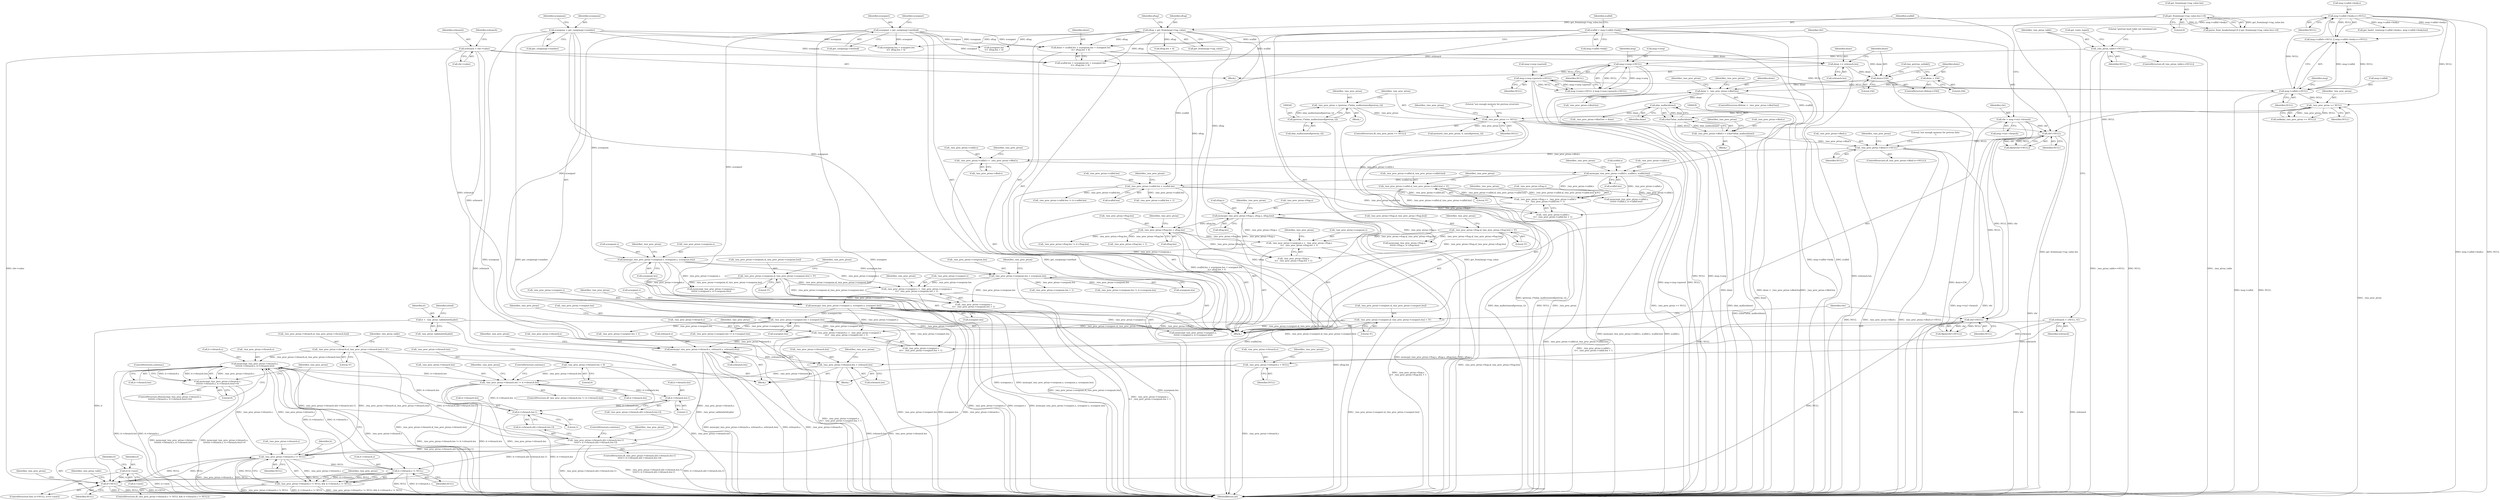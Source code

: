 digraph "0_kamailio_e1d8008a09d9390ebaf698abe8909e10dfec4097@API" {
"1000907" [label="(Call,memcmp(_tmx_proc_ptran->vbranch.s,\n\t\t\t\t\t\tit->vbranch.s, it->vbranch.len))"];
"1000726" [label="(Call,_tmx_proc_ptran->vbranch.s[_tmx_proc_ptran->vbranch.len] = '\0')"];
"1000877" [label="(Call,_tmx_proc_ptran->vbranch.s[it->vbranch.len-1]\n\t\t\t\t\t!= it->vbranch.s[it->vbranch.len-1])"];
"1000848" [label="(Call,_tmx_proc_ptran->vbranch.s != NULL)"];
"1000741" [label="(Call,_tmx_proc_ptran->vbranch.s = NULL)"];
"1000682" [label="(Call,vbr!=NULL)"];
"1000386" [label="(Call,vbr!=NULL)"];
"1000264" [label="(Call,vbr = msg->via1->branch)"];
"1000334" [label="(Call,_tmx_proc_ptran == NULL)"];
"1000244" [label="(Call,msg->callid==NULL)"];
"1000172" [label="(Call,msg->cseq==NULL)"];
"1000118" [label="(Call,_tmx_ptran_table==NULL)"];
"1000177" [label="(Call,msg->cseq->parsed==NULL)"];
"1000249" [label="(Call,msg->callid->body.s==NULL)"];
"1000346" [label="(Call,_tmx_proc_ptran == NULL)"];
"1000338" [label="(Call,_tmx_proc_ptran = (pretran_t*)shm_malloc(sizeof(pretran_t)))"];
"1000340" [label="(Call,(pretran_t*)shm_malloc(sizeof(pretran_t)))"];
"1000443" [label="(Call,_tmx_proc_ptran->dbuf.s==NULL)"];
"1000432" [label="(Call,_tmx_proc_ptran->dbuf.s = (char*)shm_malloc(dsize))"];
"1000438" [label="(Call,(char*)shm_malloc(dsize))"];
"1000440" [label="(Call,shm_malloc(dsize))"];
"1000412" [label="(Call,dsize > _tmx_proc_ptran->dbuf.len)"];
"1000404" [label="(Call,dsize<256)"];
"1000365" [label="(Call,dsize = scallid.len + scseqnum.len + scseqmet.len\n\t\t+ sftag.len + 4)"];
"1000271" [label="(Call,scallid = msg->callid->body)"];
"1000290" [label="(Call,scseqnum = get_cseq(msg)->number)"];
"1000281" [label="(Call,scseqmet = get_cseq(msg)->method)"];
"1000299" [label="(Call,sftag = get_from(msg)->tag_value)"];
"1000228" [label="(Call,get_from(msg)->tag_value.len==0)"];
"1000398" [label="(Call,dsize += svbranch.len)"];
"1000390" [label="(Call,svbranch = vbr->value)"];
"1000407" [label="(Call,dsize = 256)"];
"1000907" [label="(Call,memcmp(_tmx_proc_ptran->vbranch.s,\n\t\t\t\t\t\tit->vbranch.s, it->vbranch.len))"];
"1000855" [label="(Call,it->vbranch.s != NULL)"];
"1000897" [label="(Call,it->vbranch.len-1)"];
"1000884" [label="(Call,it->vbranch.len-1)"];
"1000864" [label="(Call,_tmx_proc_ptran->vbranch.len != it->vbranch.len)"];
"1000748" [label="(Call,_tmx_proc_ptran->vbranch.len = 0)"];
"1000717" [label="(Call,_tmx_proc_ptran->vbranch.len = svbranch.len)"];
"1000705" [label="(Call,memcpy(_tmx_proc_ptran->vbranch.s, svbranch.s, svbranch.len))"];
"1000686" [label="(Call,_tmx_proc_ptran->vbranch.s = _tmx_proc_ptran->cseqmet.s\n\t\t\t+ _tmx_proc_ptran->cseqmet.len + 1)"];
"1000667" [label="(Call,_tmx_proc_ptran->cseqmet.s[_tmx_proc_ptran->cseqmet.len] = '\0')"];
"1000646" [label="(Call,memcpy(_tmx_proc_ptran->cseqmet.s, scseqmet.s, scseqmet.len))"];
"1000627" [label="(Call,_tmx_proc_ptran->cseqmet.s = _tmx_proc_ptran->cseqnum.s\n\t\t+ _tmx_proc_ptran->cseqnum.len + 1)"];
"1000614" [label="(Call,_tmx_proc_ptran->cseqnum.s[_tmx_proc_ptran->cseqnum.len] = '\0')"];
"1000593" [label="(Call,memcpy(_tmx_proc_ptran->cseqnum.s, scseqnum.s, scseqnum.len))"];
"1000574" [label="(Call,_tmx_proc_ptran->cseqnum.s = _tmx_proc_ptran->ftag.s\n\t\t+ _tmx_proc_ptran->ftag.len + 1)"];
"1000561" [label="(Call,_tmx_proc_ptran->ftag.s[_tmx_proc_ptran->ftag.len] = '\0')"];
"1000540" [label="(Call,memcpy(_tmx_proc_ptran->ftag.s, sftag.s, sftag.len))"];
"1000521" [label="(Call,_tmx_proc_ptran->ftag.s = _tmx_proc_ptran->callid.s\n\t\t+ _tmx_proc_ptran->callid.len + 1)"];
"1000508" [label="(Call,_tmx_proc_ptran->callid.s[_tmx_proc_ptran->callid.len] = '\0')"];
"1000487" [label="(Call,memcpy(_tmx_proc_ptran->callid.s, scallid.s, scallid.len))"];
"1000476" [label="(Call,_tmx_proc_ptran->callid.s = _tmx_proc_ptran->dbuf.s)"];
"1000499" [label="(Call,_tmx_proc_ptran->callid.len = scallid.len)"];
"1000552" [label="(Call,_tmx_proc_ptran->ftag.len = sftag.len)"];
"1000605" [label="(Call,_tmx_proc_ptran->cseqnum.len = scseqnum.len)"];
"1000658" [label="(Call,_tmx_proc_ptran->cseqmet.len = scseqmet.len)"];
"1000114" [label="(Call,svbranch = {NULL, 0})"];
"1000772" [label="(Call,it!=NULL)"];
"1000775" [label="(Call,it=it->next)"];
"1000762" [label="(Call,it = _tmx_ptran_table[slotid].plist)"];
"1000847" [label="(Call,_tmx_proc_ptran->vbranch.s != NULL && it->vbranch.s != NULL)"];
"1000906" [label="(Call,memcmp(_tmx_proc_ptran->vbranch.s,\n\t\t\t\t\t\tit->vbranch.s, it->vbranch.len)!=0)"];
"1000928" [label="(Call,memcmp(_tmx_proc_ptran->callid.s,\n\t\t\t\t\tit->callid.s, it->callid.len))"];
"1000441" [label="(Identifier,dsize)"];
"1000411" [label="(ControlStructure,if(dsize > _tmx_proc_ptran->dbuf.len))"];
"1000298" [label="(Identifier,scseqnum)"];
"1000774" [label="(Identifier,NULL)"];
"1000877" [label="(Call,_tmx_proc_ptran->vbranch.s[it->vbranch.len-1]\n\t\t\t\t\t!= it->vbranch.s[it->vbranch.len-1])"];
"1000847" [label="(Call,_tmx_proc_ptran->vbranch.s != NULL && it->vbranch.s != NULL)"];
"1000898" [label="(Call,it->vbranch.len)"];
"1000682" [label="(Call,vbr!=NULL)"];
"1000596" [label="(Identifier,_tmx_proc_ptran)"];
"1000876" [label="(ControlStructure,if(_tmx_proc_ptran->vbranch.s[it->vbranch.len-1]\n\t\t\t\t\t!= it->vbranch.s[it->vbranch.len-1]))"];
"1000385" [label="(Call,likely(vbr!=NULL))"];
"1000413" [label="(Identifier,dsize)"];
"1000848" [label="(Call,_tmx_proc_ptran->vbranch.s != NULL)"];
"1000273" [label="(Call,msg->callid->body)"];
"1000488" [label="(Call,_tmx_proc_ptran->callid.s)"];
"1000897" [label="(Call,it->vbranch.len-1)"];
"1000340" [label="(Call,(pretran_t*)shm_malloc(sizeof(pretran_t)))"];
"1000762" [label="(Call,it = _tmx_ptran_table[slotid].plist)"];
"1000272" [label="(Identifier,scallid)"];
"1000499" [label="(Call,_tmx_proc_ptran->callid.len = scallid.len)"];
"1000555" [label="(Identifier,_tmx_proc_ptran)"];
"1000659" [label="(Call,_tmx_proc_ptran->cseqmet.len)"];
"1000770" [label="(Identifier,slotid)"];
"1000423" [label="(Identifier,_tmx_proc_ptran)"];
"1000552" [label="(Call,_tmx_proc_ptran->ftag.len = sftag.len)"];
"1000626" [label="(Literal,'\0')"];
"1000345" [label="(ControlStructure,if(_tmx_proc_ptran == NULL))"];
"1000910" [label="(Identifier,_tmx_proc_ptran)"];
"1000235" [label="(Literal,0)"];
"1000931" [label="(Identifier,_tmx_proc_ptran)"];
"1000751" [label="(Identifier,_tmx_proc_ptran)"];
"1000602" [label="(Call,scseqnum.len)"];
"1000906" [label="(Call,memcmp(_tmx_proc_ptran->vbranch.s,\n\t\t\t\t\t\tit->vbranch.s, it->vbranch.len)!=0)"];
"1000339" [label="(Identifier,_tmx_proc_ptran)"];
"1000947" [label="(Call,memcmp(_tmx_proc_ptran->ftag.s,\n\t\t\t\t\tit->ftag.s, it->ftag.len))"];
"1000541" [label="(Call,_tmx_proc_ptran->ftag.s)"];
"1000628" [label="(Call,_tmx_proc_ptran->cseqmet.s)"];
"1000173" [label="(Call,msg->cseq)"];
"1000118" [label="(Call,_tmx_ptran_table==NULL)"];
"1000404" [label="(Call,dsize<256)"];
"1000389" [label="(Block,)"];
"1000720" [label="(Identifier,_tmx_proc_ptran)"];
"1000459" [label="(Identifier,_tmx_proc_ptran)"];
"1000512" [label="(Identifier,_tmx_proc_ptran)"];
"1000904" [label="(ControlStructure,continue;)"];
"1000129" [label="(Call,get_route_type())"];
"1000223" [label="(Call,parse_from_header(msg)<0 || get_from(msg)->tag_value.len==0)"];
"1000714" [label="(Call,svbranch.len)"];
"1000573" [label="(Literal,'\0')"];
"1000490" [label="(Identifier,_tmx_proc_ptran)"];
"1000706" [label="(Call,_tmx_proc_ptran->vbranch.s)"];
"1000727" [label="(Call,_tmx_proc_ptran->vbranch.s[_tmx_proc_ptran->vbranch.len])"];
"1000891" [label="(Call,it->vbranch.s[it->vbranch.len-1])"];
"1000452" [label="(Literal,\"not enough memory for pretran data\n\")"];
"1000456" [label="(Call,_tmx_proc_ptran->dbuf.len = dsize)"];
"1000502" [label="(Identifier,_tmx_proc_ptran)"];
"1000614" [label="(Call,_tmx_proc_ptran->cseqnum.s[_tmx_proc_ptran->cseqnum.len] = '\0')"];
"1000918" [label="(Call,it->vbranch.len)"];
"1000565" [label="(Identifier,_tmx_proc_ptran)"];
"1000527" [label="(Call,_tmx_proc_ptran->callid.s\n\t\t+ _tmx_proc_ptran->callid.len + 1)"];
"1000562" [label="(Call,_tmx_proc_ptran->ftag.s[_tmx_proc_ptran->ftag.len])"];
"1000465" [label="(Identifier,_tmx_proc_ptran)"];
"1000718" [label="(Call,_tmx_proc_ptran->vbranch.len)"];
"1000388" [label="(Identifier,NULL)"];
"1000611" [label="(Call,scseqnum.len)"];
"1000908" [label="(Call,_tmx_proc_ptran->vbranch.s)"];
"1000496" [label="(Call,scallid.len)"];
"1000487" [label="(Call,memcpy(_tmx_proc_ptran->callid.s, scallid.s, scallid.len))"];
"1000849" [label="(Call,_tmx_proc_ptran->vbranch.s)"];
"1000575" [label="(Call,_tmx_proc_ptran->cseqnum.s)"];
"1000508" [label="(Call,_tmx_proc_ptran->callid.s[_tmx_proc_ptran->callid.len] = '\0')"];
"1000390" [label="(Call,svbranch = vbr->value)"];
"1000686" [label="(Call,_tmx_proc_ptran->vbranch.s = _tmx_proc_ptran->cseqmet.s\n\t\t\t+ _tmx_proc_ptran->cseqmet.len + 1)"];
"1000661" [label="(Identifier,_tmx_proc_ptran)"];
"1000742" [label="(Call,_tmx_proc_ptran->vbranch.s)"];
"1000346" [label="(Call,_tmx_proc_ptran == NULL)"];
"1000123" [label="(Literal,\"pretran hash table not initialized yet\n\")"];
"1000338" [label="(Call,_tmx_proc_ptran = (pretran_t*)shm_malloc(sizeof(pretran_t)))"];
"1000618" [label="(Identifier,_tmx_proc_ptran)"];
"1000104" [label="(Block,)"];
"1000649" [label="(Identifier,_tmx_proc_ptran)"];
"1000738" [label="(Literal,'\0')"];
"1000668" [label="(Call,_tmx_proc_ptran->cseqmet.s[_tmx_proc_ptran->cseqmet.len])"];
"1000245" [label="(Call,msg->callid)"];
"1000698" [label="(Call,_tmx_proc_ptran->cseqmet.len + 1)"];
"1000683" [label="(Identifier,vbr)"];
"1000449" [label="(Identifier,NULL)"];
"1000773" [label="(Identifier,it)"];
"1000764" [label="(Call,_tmx_ptran_table[slotid].plist)"];
"1000586" [label="(Call,_tmx_proc_ptran->ftag.len + 1)"];
"1000884" [label="(Call,it->vbranch.len-1)"];
"1000307" [label="(Identifier,sftag)"];
"1000281" [label="(Call,scseqmet = get_cseq(msg)->method)"];
"1000655" [label="(Call,scseqmet.len)"];
"1000574" [label="(Call,_tmx_proc_ptran->cseqnum.s = _tmx_proc_ptran->ftag.s\n\t\t+ _tmx_proc_ptran->ftag.len + 1)"];
"1000365" [label="(Call,dsize = scallid.len + scseqnum.len + scseqmet.len\n\t\t+ sftag.len + 4)"];
"1000867" [label="(Identifier,_tmx_proc_ptran)"];
"1000477" [label="(Call,_tmx_proc_ptran->callid.s)"];
"1000282" [label="(Identifier,scseqmet)"];
"1000403" [label="(ControlStructure,if(dsize<256))"];
"1000687" [label="(Call,_tmx_proc_ptran->vbranch.s)"];
"1000476" [label="(Call,_tmx_proc_ptran->callid.s = _tmx_proc_ptran->dbuf.s)"];
"1000878" [label="(Call,_tmx_proc_ptran->vbranch.s[it->vbranch.len-1])"];
"1000861" [label="(Identifier,NULL)"];
"1000375" [label="(Call,scseqmet.len\n\t\t+ sftag.len + 4)"];
"1000646" [label="(Call,memcpy(_tmx_proc_ptran->cseqmet.s, scseqmet.s, scseqmet.len))"];
"1000577" [label="(Identifier,_tmx_proc_ptran)"];
"1000334" [label="(Call,_tmx_proc_ptran == NULL)"];
"1000520" [label="(Literal,'\0')"];
"1000639" [label="(Call,_tmx_proc_ptran->cseqnum.len + 1)"];
"1000905" [label="(ControlStructure,if(memcmp(_tmx_proc_ptran->vbranch.s,\n\t\t\t\t\t\tit->vbranch.s, it->vbranch.len)!=0))"];
"1000444" [label="(Call,_tmx_proc_ptran->dbuf.s)"];
"1000264" [label="(Call,vbr = msg->via1->branch)"];
"1000593" [label="(Call,memcpy(_tmx_proc_ptran->cseqnum.s, scseqnum.s, scseqnum.len))"];
"1000379" [label="(Call,sftag.len + 4)"];
"1000608" [label="(Identifier,_tmx_proc_ptran)"];
"1000771" [label="(ControlStructure,for(; it!=NULL; it=it->next))"];
"1000890" [label="(Literal,1)"];
"1000627" [label="(Call,_tmx_proc_ptran->cseqmet.s = _tmx_proc_ptran->cseqnum.s\n\t\t+ _tmx_proc_ptran->cseqnum.len + 1)"];
"1000482" [label="(Call,_tmx_proc_ptran->dbuf.s)"];
"1000171" [label="(Call,msg->cseq==NULL || msg->cseq->parsed==NULL)"];
"1000351" [label="(Literal,\"not enough memory for pretran structure\n\")"];
"1000605" [label="(Call,_tmx_proc_ptran->cseqnum.len = scseqnum.len)"];
"1000594" [label="(Call,_tmx_proc_ptran->cseqnum.s)"];
"1000776" [label="(Identifier,it)"];
"1000249" [label="(Call,msg->callid->body.s==NULL)"];
"1000772" [label="(Call,it!=NULL)"];
"1000854" [label="(Identifier,NULL)"];
"1000438" [label="(Call,(char*)shm_malloc(dsize))"];
"1000493" [label="(Call,scallid.s)"];
"1000685" [label="(Block,)"];
"1000658" [label="(Call,_tmx_proc_ptran->cseqmet.len = scseqmet.len)"];
"1000387" [label="(Identifier,vbr)"];
"1000759" [label="(Identifier,_tmx_ptran_table)"];
"1000747" [label="(Identifier,NULL)"];
"1000180" [label="(Identifier,msg)"];
"1000667" [label="(Call,_tmx_proc_ptran->cseqmet.s[_tmx_proc_ptran->cseqmet.len] = '\0')"];
"1000114" [label="(Call,svbranch = {NULL, 0})"];
"1000865" [label="(Call,_tmx_proc_ptran->vbranch.len)"];
"1000521" [label="(Call,_tmx_proc_ptran->ftag.s = _tmx_proc_ptran->callid.s\n\t\t+ _tmx_proc_ptran->callid.len + 1)"];
"1000705" [label="(Call,memcpy(_tmx_proc_ptran->vbranch.s, svbranch.s, svbranch.len))"];
"1000347" [label="(Identifier,_tmx_proc_ptran)"];
"1000561" [label="(Call,_tmx_proc_ptran->ftag.s[_tmx_proc_ptran->ftag.len] = '\0')"];
"1000681" [label="(Call,likely(vbr!=NULL))"];
"1000509" [label="(Call,_tmx_proc_ptran->callid.s[_tmx_proc_ptran->callid.len])"];
"1000366" [label="(Identifier,dsize)"];
"1000228" [label="(Call,get_from(msg)->tag_value.len==0)"];
"1000633" [label="(Call,_tmx_proc_ptran->cseqnum.s\n\t\t+ _tmx_proc_ptran->cseqnum.len + 1)"];
"1000671" [label="(Identifier,_tmx_proc_ptran)"];
"1000741" [label="(Call,_tmx_proc_ptran->vbranch.s = NULL)"];
"1000117" [label="(ControlStructure,if(_tmx_ptran_table==NULL))"];
"1000723" [label="(Call,svbranch.len)"];
"1000408" [label="(Identifier,dsize)"];
"1000442" [label="(ControlStructure,if(_tmx_proc_ptran->dbuf.s==NULL))"];
"1000290" [label="(Call,scseqnum = get_cseq(msg)->number)"];
"1000283" [label="(Call,get_cseq(msg)->method)"];
"1000229" [label="(Call,get_from(msg)->tag_value.len)"];
"1000730" [label="(Identifier,_tmx_proc_ptran)"];
"1000405" [label="(Identifier,dsize)"];
"1000243" [label="(Call,msg->callid==NULL || msg->callid->body.s==NULL)"];
"1000846" [label="(ControlStructure,if(_tmx_proc_ptran->vbranch.s != NULL && it->vbranch.s != NULL))"];
"1000748" [label="(Call,_tmx_proc_ptran->vbranch.len = 0)"];
"1000855" [label="(Call,it->vbranch.s != NULL)"];
"1000248" [label="(Identifier,NULL)"];
"1001048" [label="(MethodReturn,int)"];
"1000120" [label="(Identifier,NULL)"];
"1000414" [label="(Call,_tmx_proc_ptran->dbuf.len)"];
"1000391" [label="(Identifier,svbranch)"];
"1000885" [label="(Call,it->vbranch.len)"];
"1000524" [label="(Identifier,_tmx_proc_ptran)"];
"1000823" [label="(Call,_tmx_proc_ptran->cseqmet.len != it->cseqmet.len)"];
"1000115" [label="(Identifier,svbranch)"];
"1000834" [label="(Call,_tmx_proc_ptran->cseqnum.len != it->cseqnum.len)"];
"1000432" [label="(Call,_tmx_proc_ptran->dbuf.s = (char*)shm_malloc(dsize))"];
"1000863" [label="(ControlStructure,if(_tmx_proc_ptran->vbranch.len != it->vbranch.len))"];
"1000799" [label="(Call,_tmx_proc_ptran->callid.len != it->callid.len)"];
"1000301" [label="(Call,get_from(msg)->tag_value)"];
"1000858" [label="(Identifier,it)"];
"1000615" [label="(Call,_tmx_proc_ptran->cseqnum.s[_tmx_proc_ptran->cseqnum.len])"];
"1000606" [label="(Call,_tmx_proc_ptran->cseqnum.len)"];
"1000336" [label="(Identifier,NULL)"];
"1000785" [label="(Identifier,_tmx_proc_ptran)"];
"1000342" [label="(Call,shm_malloc(sizeof(pretran_t)))"];
"1000717" [label="(Call,_tmx_proc_ptran->vbranch.len = svbranch.len)"];
"1000440" [label="(Call,shm_malloc(dsize))"];
"1000337" [label="(Block,)"];
"1000711" [label="(Call,svbranch.s)"];
"1000119" [label="(Identifier,_tmx_ptran_table)"];
"1000684" [label="(Identifier,NULL)"];
"1000183" [label="(Identifier,NULL)"];
"1000386" [label="(Call,vbr!=NULL)"];
"1000398" [label="(Call,dsize += svbranch.len)"];
"1000280" [label="(Identifier,scallid)"];
"1000257" [label="(Identifier,NULL)"];
"1000397" [label="(Identifier,svbranch)"];
"1000708" [label="(Identifier,_tmx_proc_ptran)"];
"1000777" [label="(Call,it->next)"];
"1000924" [label="(ControlStructure,continue;)"];
"1000299" [label="(Call,sftag = get_from(msg)->tag_value)"];
"1000406" [label="(Literal,256)"];
"1000300" [label="(Identifier,sftag)"];
"1000881" [label="(Identifier,_tmx_proc_ptran)"];
"1000630" [label="(Identifier,_tmx_proc_ptran)"];
"1000679" [label="(Literal,'\0')"];
"1000500" [label="(Call,_tmx_proc_ptran->callid.len)"];
"1000392" [label="(Call,vbr->value)"];
"1000599" [label="(Call,scseqnum.s)"];
"1000558" [label="(Call,sftag.len)"];
"1000540" [label="(Call,memcpy(_tmx_proc_ptran->ftag.s, sftag.s, sftag.len))"];
"1000763" [label="(Identifier,it)"];
"1000965" [label="(Call,memcmp(_tmx_proc_ptran->cseqnum.s,\n\t\t\t\t\tit->cseqnum.s, it->cseqnum.len))"];
"1000271" [label="(Call,scallid = msg->callid->body)"];
"1000410" [label="(Call,tmx_pretran_unlink())"];
"1000266" [label="(Call,msg->via1->branch)"];
"1000292" [label="(Call,get_cseq(msg)->number)"];
"1000543" [label="(Identifier,_tmx_proc_ptran)"];
"1000333" [label="(Call,unlikely(_tmx_proc_ptran == NULL))"];
"1000692" [label="(Call,_tmx_proc_ptran->cseqmet.s\n\t\t\t+ _tmx_proc_ptran->cseqmet.len + 1)"];
"1000443" [label="(Call,_tmx_proc_ptran->dbuf.s==NULL)"];
"1000172" [label="(Call,msg->cseq==NULL)"];
"1000907" [label="(Call,memcmp(_tmx_proc_ptran->vbranch.s,\n\t\t\t\t\t\tit->vbranch.s, it->vbranch.len))"];
"1000355" [label="(Call,memset(_tmx_proc_ptran, 0, sizeof(pretran_t)))"];
"1000367" [label="(Call,scallid.len + scseqnum.len + scseqmet.len\n\t\t+ sftag.len + 4)"];
"1000433" [label="(Call,_tmx_proc_ptran->dbuf.s)"];
"1000553" [label="(Call,_tmx_proc_ptran->ftag.len)"];
"1000875" [label="(ControlStructure,continue;)"];
"1000178" [label="(Call,msg->cseq->parsed)"];
"1000522" [label="(Call,_tmx_proc_ptran->ftag.s)"];
"1000446" [label="(Identifier,_tmx_proc_ptran)"];
"1000289" [label="(Identifier,scseqmet)"];
"1000356" [label="(Identifier,_tmx_proc_ptran)"];
"1000177" [label="(Call,msg->cseq->parsed==NULL)"];
"1001043" [label="(Identifier,_tmx_ptran_table)"];
"1000399" [label="(Identifier,dsize)"];
"1000647" [label="(Call,_tmx_proc_ptran->cseqmet.s)"];
"1000409" [label="(Literal,256)"];
"1000923" [label="(Literal,0)"];
"1000533" [label="(Call,_tmx_proc_ptran->callid.len + 1)"];
"1000310" [label="(Call,get_hash1_raw(msg->callid->body.s, msg->callid->body.len))"];
"1000652" [label="(Call,scseqmet.s)"];
"1000505" [label="(Call,scallid.len)"];
"1000580" [label="(Call,_tmx_proc_ptran->ftag.s\n\t\t+ _tmx_proc_ptran->ftag.len + 1)"];
"1000546" [label="(Call,sftag.s)"];
"1000913" [label="(Call,it->vbranch.s)"];
"1000371" [label="(Call,scseqnum.len + scseqmet.len\n\t\t+ sftag.len + 4)"];
"1000291" [label="(Identifier,scseqnum)"];
"1000176" [label="(Identifier,NULL)"];
"1000856" [label="(Call,it->vbranch.s)"];
"1000244" [label="(Call,msg->callid==NULL)"];
"1000903" [label="(Literal,1)"];
"1000749" [label="(Call,_tmx_proc_ptran->vbranch.len)"];
"1000419" [label="(Block,)"];
"1000253" [label="(Identifier,msg)"];
"1000412" [label="(Call,dsize > _tmx_proc_ptran->dbuf.len)"];
"1000726" [label="(Call,_tmx_proc_ptran->vbranch.s[_tmx_proc_ptran->vbranch.len] = '\0')"];
"1000754" [label="(Literal,0)"];
"1000811" [label="(Call,_tmx_proc_ptran->ftag.len != it->ftag.len)"];
"1000740" [label="(Block,)"];
"1000250" [label="(Call,msg->callid->body.s)"];
"1000864" [label="(Call,_tmx_proc_ptran->vbranch.len != it->vbranch.len)"];
"1000400" [label="(Call,svbranch.len)"];
"1000997" [label="(Call,memcmp(_tmx_proc_ptran->cseqmet.s,\n\t\t\t\t\tit->cseqmet.s, it->cseqmet.len))"];
"1000549" [label="(Call,sftag.len)"];
"1000407" [label="(Call,dsize = 256)"];
"1000775" [label="(Call,it=it->next)"];
"1000265" [label="(Identifier,vbr)"];
"1000870" [label="(Call,it->vbranch.len)"];
"1000335" [label="(Identifier,_tmx_proc_ptran)"];
"1000348" [label="(Identifier,NULL)"];
"1000664" [label="(Call,scseqmet.len)"];
"1000907" -> "1000906"  [label="AST: "];
"1000907" -> "1000918"  [label="CFG: "];
"1000908" -> "1000907"  [label="AST: "];
"1000913" -> "1000907"  [label="AST: "];
"1000918" -> "1000907"  [label="AST: "];
"1000923" -> "1000907"  [label="CFG: "];
"1000907" -> "1001048"  [label="DDG: it->vbranch.len"];
"1000907" -> "1001048"  [label="DDG: _tmx_proc_ptran->vbranch.s"];
"1000907" -> "1001048"  [label="DDG: it->vbranch.s"];
"1000907" -> "1000848"  [label="DDG: _tmx_proc_ptran->vbranch.s"];
"1000907" -> "1000855"  [label="DDG: it->vbranch.s"];
"1000907" -> "1000864"  [label="DDG: it->vbranch.len"];
"1000907" -> "1000906"  [label="DDG: _tmx_proc_ptran->vbranch.s"];
"1000907" -> "1000906"  [label="DDG: it->vbranch.s"];
"1000907" -> "1000906"  [label="DDG: it->vbranch.len"];
"1000726" -> "1000907"  [label="DDG: _tmx_proc_ptran->vbranch.s[_tmx_proc_ptran->vbranch.len]"];
"1000877" -> "1000907"  [label="DDG: _tmx_proc_ptran->vbranch.s[it->vbranch.len-1]"];
"1000877" -> "1000907"  [label="DDG: it->vbranch.s[it->vbranch.len-1]"];
"1000848" -> "1000907"  [label="DDG: _tmx_proc_ptran->vbranch.s"];
"1000855" -> "1000907"  [label="DDG: it->vbranch.s"];
"1000897" -> "1000907"  [label="DDG: it->vbranch.len"];
"1000726" -> "1000685"  [label="AST: "];
"1000726" -> "1000738"  [label="CFG: "];
"1000727" -> "1000726"  [label="AST: "];
"1000738" -> "1000726"  [label="AST: "];
"1000759" -> "1000726"  [label="CFG: "];
"1000726" -> "1001048"  [label="DDG: _tmx_proc_ptran->vbranch.s[_tmx_proc_ptran->vbranch.len]"];
"1000726" -> "1000848"  [label="DDG: _tmx_proc_ptran->vbranch.s[_tmx_proc_ptran->vbranch.len]"];
"1000877" -> "1000876"  [label="AST: "];
"1000877" -> "1000891"  [label="CFG: "];
"1000878" -> "1000877"  [label="AST: "];
"1000891" -> "1000877"  [label="AST: "];
"1000904" -> "1000877"  [label="CFG: "];
"1000910" -> "1000877"  [label="CFG: "];
"1000877" -> "1001048"  [label="DDG: it->vbranch.s[it->vbranch.len-1]"];
"1000877" -> "1001048"  [label="DDG: _tmx_proc_ptran->vbranch.s[it->vbranch.len-1]"];
"1000877" -> "1001048"  [label="DDG: _tmx_proc_ptran->vbranch.s[it->vbranch.len-1]\n\t\t\t\t\t!= it->vbranch.s[it->vbranch.len-1]"];
"1000877" -> "1000848"  [label="DDG: _tmx_proc_ptran->vbranch.s[it->vbranch.len-1]"];
"1000877" -> "1000855"  [label="DDG: it->vbranch.s[it->vbranch.len-1]"];
"1000848" -> "1000847"  [label="AST: "];
"1000848" -> "1000854"  [label="CFG: "];
"1000849" -> "1000848"  [label="AST: "];
"1000854" -> "1000848"  [label="AST: "];
"1000858" -> "1000848"  [label="CFG: "];
"1000847" -> "1000848"  [label="CFG: "];
"1000848" -> "1001048"  [label="DDG: _tmx_proc_ptran->vbranch.s"];
"1000848" -> "1001048"  [label="DDG: NULL"];
"1000848" -> "1000772"  [label="DDG: NULL"];
"1000848" -> "1000847"  [label="DDG: _tmx_proc_ptran->vbranch.s"];
"1000848" -> "1000847"  [label="DDG: NULL"];
"1000741" -> "1000848"  [label="DDG: _tmx_proc_ptran->vbranch.s"];
"1000705" -> "1000848"  [label="DDG: _tmx_proc_ptran->vbranch.s"];
"1000772" -> "1000848"  [label="DDG: NULL"];
"1000848" -> "1000855"  [label="DDG: NULL"];
"1000741" -> "1000740"  [label="AST: "];
"1000741" -> "1000747"  [label="CFG: "];
"1000742" -> "1000741"  [label="AST: "];
"1000747" -> "1000741"  [label="AST: "];
"1000751" -> "1000741"  [label="CFG: "];
"1000741" -> "1001048"  [label="DDG: _tmx_proc_ptran->vbranch.s"];
"1000682" -> "1000741"  [label="DDG: NULL"];
"1000682" -> "1000681"  [label="AST: "];
"1000682" -> "1000684"  [label="CFG: "];
"1000683" -> "1000682"  [label="AST: "];
"1000684" -> "1000682"  [label="AST: "];
"1000681" -> "1000682"  [label="CFG: "];
"1000682" -> "1001048"  [label="DDG: vbr"];
"1000682" -> "1000681"  [label="DDG: vbr"];
"1000682" -> "1000681"  [label="DDG: NULL"];
"1000386" -> "1000682"  [label="DDG: vbr"];
"1000386" -> "1000682"  [label="DDG: NULL"];
"1000443" -> "1000682"  [label="DDG: NULL"];
"1000682" -> "1000772"  [label="DDG: NULL"];
"1000386" -> "1000385"  [label="AST: "];
"1000386" -> "1000388"  [label="CFG: "];
"1000387" -> "1000386"  [label="AST: "];
"1000388" -> "1000386"  [label="AST: "];
"1000385" -> "1000386"  [label="CFG: "];
"1000386" -> "1001048"  [label="DDG: vbr"];
"1000386" -> "1000385"  [label="DDG: vbr"];
"1000386" -> "1000385"  [label="DDG: NULL"];
"1000264" -> "1000386"  [label="DDG: vbr"];
"1000334" -> "1000386"  [label="DDG: NULL"];
"1000346" -> "1000386"  [label="DDG: NULL"];
"1000386" -> "1000443"  [label="DDG: NULL"];
"1000264" -> "1000104"  [label="AST: "];
"1000264" -> "1000266"  [label="CFG: "];
"1000265" -> "1000264"  [label="AST: "];
"1000266" -> "1000264"  [label="AST: "];
"1000272" -> "1000264"  [label="CFG: "];
"1000264" -> "1001048"  [label="DDG: vbr"];
"1000264" -> "1001048"  [label="DDG: msg->via1->branch"];
"1000334" -> "1000333"  [label="AST: "];
"1000334" -> "1000336"  [label="CFG: "];
"1000335" -> "1000334"  [label="AST: "];
"1000336" -> "1000334"  [label="AST: "];
"1000333" -> "1000334"  [label="CFG: "];
"1000334" -> "1001048"  [label="DDG: _tmx_proc_ptran"];
"1000334" -> "1000333"  [label="DDG: _tmx_proc_ptran"];
"1000334" -> "1000333"  [label="DDG: NULL"];
"1000244" -> "1000334"  [label="DDG: NULL"];
"1000249" -> "1000334"  [label="DDG: NULL"];
"1000334" -> "1000346"  [label="DDG: NULL"];
"1000244" -> "1000243"  [label="AST: "];
"1000244" -> "1000248"  [label="CFG: "];
"1000245" -> "1000244"  [label="AST: "];
"1000248" -> "1000244"  [label="AST: "];
"1000253" -> "1000244"  [label="CFG: "];
"1000243" -> "1000244"  [label="CFG: "];
"1000244" -> "1001048"  [label="DDG: NULL"];
"1000244" -> "1001048"  [label="DDG: msg->callid"];
"1000244" -> "1000243"  [label="DDG: msg->callid"];
"1000244" -> "1000243"  [label="DDG: NULL"];
"1000172" -> "1000244"  [label="DDG: NULL"];
"1000177" -> "1000244"  [label="DDG: NULL"];
"1000244" -> "1000249"  [label="DDG: NULL"];
"1000172" -> "1000171"  [label="AST: "];
"1000172" -> "1000176"  [label="CFG: "];
"1000173" -> "1000172"  [label="AST: "];
"1000176" -> "1000172"  [label="AST: "];
"1000180" -> "1000172"  [label="CFG: "];
"1000171" -> "1000172"  [label="CFG: "];
"1000172" -> "1001048"  [label="DDG: NULL"];
"1000172" -> "1001048"  [label="DDG: msg->cseq"];
"1000172" -> "1000171"  [label="DDG: msg->cseq"];
"1000172" -> "1000171"  [label="DDG: NULL"];
"1000118" -> "1000172"  [label="DDG: NULL"];
"1000172" -> "1000177"  [label="DDG: NULL"];
"1000118" -> "1000117"  [label="AST: "];
"1000118" -> "1000120"  [label="CFG: "];
"1000119" -> "1000118"  [label="AST: "];
"1000120" -> "1000118"  [label="AST: "];
"1000123" -> "1000118"  [label="CFG: "];
"1000129" -> "1000118"  [label="CFG: "];
"1000118" -> "1001048"  [label="DDG: _tmx_ptran_table==NULL"];
"1000118" -> "1001048"  [label="DDG: NULL"];
"1000118" -> "1001048"  [label="DDG: _tmx_ptran_table"];
"1000177" -> "1000171"  [label="AST: "];
"1000177" -> "1000183"  [label="CFG: "];
"1000178" -> "1000177"  [label="AST: "];
"1000183" -> "1000177"  [label="AST: "];
"1000171" -> "1000177"  [label="CFG: "];
"1000177" -> "1001048"  [label="DDG: msg->cseq->parsed"];
"1000177" -> "1001048"  [label="DDG: NULL"];
"1000177" -> "1000171"  [label="DDG: msg->cseq->parsed"];
"1000177" -> "1000171"  [label="DDG: NULL"];
"1000249" -> "1000243"  [label="AST: "];
"1000249" -> "1000257"  [label="CFG: "];
"1000250" -> "1000249"  [label="AST: "];
"1000257" -> "1000249"  [label="AST: "];
"1000243" -> "1000249"  [label="CFG: "];
"1000249" -> "1001048"  [label="DDG: NULL"];
"1000249" -> "1001048"  [label="DDG: msg->callid->body.s"];
"1000249" -> "1000243"  [label="DDG: msg->callid->body.s"];
"1000249" -> "1000243"  [label="DDG: NULL"];
"1000249" -> "1000271"  [label="DDG: msg->callid->body.s"];
"1000249" -> "1000310"  [label="DDG: msg->callid->body.s"];
"1000346" -> "1000345"  [label="AST: "];
"1000346" -> "1000348"  [label="CFG: "];
"1000347" -> "1000346"  [label="AST: "];
"1000348" -> "1000346"  [label="AST: "];
"1000351" -> "1000346"  [label="CFG: "];
"1000356" -> "1000346"  [label="CFG: "];
"1000346" -> "1001048"  [label="DDG: NULL"];
"1000346" -> "1001048"  [label="DDG: _tmx_proc_ptran"];
"1000346" -> "1001048"  [label="DDG: _tmx_proc_ptran == NULL"];
"1000338" -> "1000346"  [label="DDG: _tmx_proc_ptran"];
"1000346" -> "1000355"  [label="DDG: _tmx_proc_ptran"];
"1000338" -> "1000337"  [label="AST: "];
"1000338" -> "1000340"  [label="CFG: "];
"1000339" -> "1000338"  [label="AST: "];
"1000340" -> "1000338"  [label="AST: "];
"1000347" -> "1000338"  [label="CFG: "];
"1000338" -> "1001048"  [label="DDG: (pretran_t*)shm_malloc(sizeof(pretran_t))"];
"1000340" -> "1000338"  [label="DDG: shm_malloc(sizeof(pretran_t))"];
"1000340" -> "1000342"  [label="CFG: "];
"1000341" -> "1000340"  [label="AST: "];
"1000342" -> "1000340"  [label="AST: "];
"1000340" -> "1001048"  [label="DDG: shm_malloc(sizeof(pretran_t))"];
"1000443" -> "1000442"  [label="AST: "];
"1000443" -> "1000449"  [label="CFG: "];
"1000444" -> "1000443"  [label="AST: "];
"1000449" -> "1000443"  [label="AST: "];
"1000452" -> "1000443"  [label="CFG: "];
"1000459" -> "1000443"  [label="CFG: "];
"1000443" -> "1001048"  [label="DDG: _tmx_proc_ptran->dbuf.s==NULL"];
"1000443" -> "1001048"  [label="DDG: NULL"];
"1000443" -> "1001048"  [label="DDG: _tmx_proc_ptran->dbuf.s"];
"1000432" -> "1000443"  [label="DDG: _tmx_proc_ptran->dbuf.s"];
"1000443" -> "1000476"  [label="DDG: _tmx_proc_ptran->dbuf.s"];
"1000432" -> "1000419"  [label="AST: "];
"1000432" -> "1000438"  [label="CFG: "];
"1000433" -> "1000432"  [label="AST: "];
"1000438" -> "1000432"  [label="AST: "];
"1000446" -> "1000432"  [label="CFG: "];
"1000432" -> "1001048"  [label="DDG: (char*)shm_malloc(dsize)"];
"1000438" -> "1000432"  [label="DDG: shm_malloc(dsize)"];
"1000438" -> "1000440"  [label="CFG: "];
"1000439" -> "1000438"  [label="AST: "];
"1000440" -> "1000438"  [label="AST: "];
"1000438" -> "1001048"  [label="DDG: shm_malloc(dsize)"];
"1000440" -> "1000438"  [label="DDG: dsize"];
"1000440" -> "1000441"  [label="CFG: "];
"1000441" -> "1000440"  [label="AST: "];
"1000440" -> "1001048"  [label="DDG: dsize"];
"1000412" -> "1000440"  [label="DDG: dsize"];
"1000440" -> "1000456"  [label="DDG: dsize"];
"1000412" -> "1000411"  [label="AST: "];
"1000412" -> "1000414"  [label="CFG: "];
"1000413" -> "1000412"  [label="AST: "];
"1000414" -> "1000412"  [label="AST: "];
"1000423" -> "1000412"  [label="CFG: "];
"1000465" -> "1000412"  [label="CFG: "];
"1000412" -> "1001048"  [label="DDG: dsize > _tmx_proc_ptran->dbuf.len"];
"1000412" -> "1001048"  [label="DDG: _tmx_proc_ptran->dbuf.len"];
"1000412" -> "1001048"  [label="DDG: dsize"];
"1000404" -> "1000412"  [label="DDG: dsize"];
"1000407" -> "1000412"  [label="DDG: dsize"];
"1000404" -> "1000403"  [label="AST: "];
"1000404" -> "1000406"  [label="CFG: "];
"1000405" -> "1000404"  [label="AST: "];
"1000406" -> "1000404"  [label="AST: "];
"1000408" -> "1000404"  [label="CFG: "];
"1000410" -> "1000404"  [label="CFG: "];
"1000404" -> "1001048"  [label="DDG: dsize<256"];
"1000365" -> "1000404"  [label="DDG: dsize"];
"1000398" -> "1000404"  [label="DDG: dsize"];
"1000365" -> "1000104"  [label="AST: "];
"1000365" -> "1000367"  [label="CFG: "];
"1000366" -> "1000365"  [label="AST: "];
"1000367" -> "1000365"  [label="AST: "];
"1000387" -> "1000365"  [label="CFG: "];
"1000365" -> "1001048"  [label="DDG: scallid.len + scseqnum.len + scseqmet.len\n\t\t+ sftag.len + 4"];
"1000271" -> "1000365"  [label="DDG: scallid"];
"1000290" -> "1000365"  [label="DDG: scseqnum"];
"1000281" -> "1000365"  [label="DDG: scseqmet"];
"1000299" -> "1000365"  [label="DDG: sftag"];
"1000365" -> "1000398"  [label="DDG: dsize"];
"1000271" -> "1000104"  [label="AST: "];
"1000271" -> "1000273"  [label="CFG: "];
"1000272" -> "1000271"  [label="AST: "];
"1000273" -> "1000271"  [label="AST: "];
"1000280" -> "1000271"  [label="CFG: "];
"1000271" -> "1001048"  [label="DDG: msg->callid->body"];
"1000271" -> "1001048"  [label="DDG: scallid"];
"1000271" -> "1000367"  [label="DDG: scallid"];
"1000271" -> "1000487"  [label="DDG: scallid"];
"1000271" -> "1000499"  [label="DDG: scallid"];
"1000290" -> "1000104"  [label="AST: "];
"1000290" -> "1000292"  [label="CFG: "];
"1000291" -> "1000290"  [label="AST: "];
"1000292" -> "1000290"  [label="AST: "];
"1000298" -> "1000290"  [label="CFG: "];
"1000290" -> "1001048"  [label="DDG: scseqnum"];
"1000290" -> "1001048"  [label="DDG: get_cseq(msg)->number"];
"1000290" -> "1000367"  [label="DDG: scseqnum"];
"1000290" -> "1000371"  [label="DDG: scseqnum"];
"1000290" -> "1000593"  [label="DDG: scseqnum"];
"1000290" -> "1000605"  [label="DDG: scseqnum"];
"1000281" -> "1000104"  [label="AST: "];
"1000281" -> "1000283"  [label="CFG: "];
"1000282" -> "1000281"  [label="AST: "];
"1000283" -> "1000281"  [label="AST: "];
"1000289" -> "1000281"  [label="CFG: "];
"1000281" -> "1001048"  [label="DDG: scseqmet"];
"1000281" -> "1001048"  [label="DDG: get_cseq(msg)->method"];
"1000281" -> "1000367"  [label="DDG: scseqmet"];
"1000281" -> "1000371"  [label="DDG: scseqmet"];
"1000281" -> "1000375"  [label="DDG: scseqmet"];
"1000281" -> "1000646"  [label="DDG: scseqmet"];
"1000281" -> "1000658"  [label="DDG: scseqmet"];
"1000299" -> "1000104"  [label="AST: "];
"1000299" -> "1000301"  [label="CFG: "];
"1000300" -> "1000299"  [label="AST: "];
"1000301" -> "1000299"  [label="AST: "];
"1000307" -> "1000299"  [label="CFG: "];
"1000299" -> "1001048"  [label="DDG: get_from(msg)->tag_value"];
"1000299" -> "1001048"  [label="DDG: sftag"];
"1000228" -> "1000299"  [label="DDG: get_from(msg)->tag_value.len"];
"1000299" -> "1000367"  [label="DDG: sftag"];
"1000299" -> "1000371"  [label="DDG: sftag"];
"1000299" -> "1000375"  [label="DDG: sftag"];
"1000299" -> "1000379"  [label="DDG: sftag"];
"1000299" -> "1000540"  [label="DDG: sftag"];
"1000299" -> "1000552"  [label="DDG: sftag"];
"1000228" -> "1000223"  [label="AST: "];
"1000228" -> "1000235"  [label="CFG: "];
"1000229" -> "1000228"  [label="AST: "];
"1000235" -> "1000228"  [label="AST: "];
"1000223" -> "1000228"  [label="CFG: "];
"1000228" -> "1001048"  [label="DDG: get_from(msg)->tag_value.len"];
"1000228" -> "1000223"  [label="DDG: get_from(msg)->tag_value.len"];
"1000228" -> "1000223"  [label="DDG: 0"];
"1000398" -> "1000389"  [label="AST: "];
"1000398" -> "1000400"  [label="CFG: "];
"1000399" -> "1000398"  [label="AST: "];
"1000400" -> "1000398"  [label="AST: "];
"1000405" -> "1000398"  [label="CFG: "];
"1000398" -> "1001048"  [label="DDG: svbranch.len"];
"1000390" -> "1000398"  [label="DDG: svbranch"];
"1000390" -> "1000389"  [label="AST: "];
"1000390" -> "1000392"  [label="CFG: "];
"1000391" -> "1000390"  [label="AST: "];
"1000392" -> "1000390"  [label="AST: "];
"1000397" -> "1000390"  [label="CFG: "];
"1000390" -> "1001048"  [label="DDG: vbr->value"];
"1000390" -> "1001048"  [label="DDG: svbranch"];
"1000390" -> "1000705"  [label="DDG: svbranch"];
"1000390" -> "1000717"  [label="DDG: svbranch"];
"1000407" -> "1000403"  [label="AST: "];
"1000407" -> "1000409"  [label="CFG: "];
"1000408" -> "1000407"  [label="AST: "];
"1000409" -> "1000407"  [label="AST: "];
"1000410" -> "1000407"  [label="CFG: "];
"1000855" -> "1000847"  [label="AST: "];
"1000855" -> "1000861"  [label="CFG: "];
"1000856" -> "1000855"  [label="AST: "];
"1000861" -> "1000855"  [label="AST: "];
"1000847" -> "1000855"  [label="CFG: "];
"1000855" -> "1001048"  [label="DDG: it->vbranch.s"];
"1000855" -> "1001048"  [label="DDG: NULL"];
"1000855" -> "1000772"  [label="DDG: NULL"];
"1000855" -> "1000847"  [label="DDG: it->vbranch.s"];
"1000855" -> "1000847"  [label="DDG: NULL"];
"1000897" -> "1000891"  [label="AST: "];
"1000897" -> "1000903"  [label="CFG: "];
"1000898" -> "1000897"  [label="AST: "];
"1000903" -> "1000897"  [label="AST: "];
"1000891" -> "1000897"  [label="CFG: "];
"1000897" -> "1001048"  [label="DDG: it->vbranch.len"];
"1000897" -> "1000864"  [label="DDG: it->vbranch.len"];
"1000884" -> "1000897"  [label="DDG: it->vbranch.len"];
"1000884" -> "1000878"  [label="AST: "];
"1000884" -> "1000890"  [label="CFG: "];
"1000885" -> "1000884"  [label="AST: "];
"1000890" -> "1000884"  [label="AST: "];
"1000878" -> "1000884"  [label="CFG: "];
"1000864" -> "1000884"  [label="DDG: it->vbranch.len"];
"1000864" -> "1000863"  [label="AST: "];
"1000864" -> "1000870"  [label="CFG: "];
"1000865" -> "1000864"  [label="AST: "];
"1000870" -> "1000864"  [label="AST: "];
"1000875" -> "1000864"  [label="CFG: "];
"1000881" -> "1000864"  [label="CFG: "];
"1000864" -> "1001048"  [label="DDG: _tmx_proc_ptran->vbranch.len"];
"1000864" -> "1001048"  [label="DDG: it->vbranch.len"];
"1000864" -> "1001048"  [label="DDG: _tmx_proc_ptran->vbranch.len != it->vbranch.len"];
"1000748" -> "1000864"  [label="DDG: _tmx_proc_ptran->vbranch.len"];
"1000717" -> "1000864"  [label="DDG: _tmx_proc_ptran->vbranch.len"];
"1000748" -> "1000740"  [label="AST: "];
"1000748" -> "1000754"  [label="CFG: "];
"1000749" -> "1000748"  [label="AST: "];
"1000754" -> "1000748"  [label="AST: "];
"1000759" -> "1000748"  [label="CFG: "];
"1000748" -> "1001048"  [label="DDG: _tmx_proc_ptran->vbranch.len"];
"1000717" -> "1000685"  [label="AST: "];
"1000717" -> "1000723"  [label="CFG: "];
"1000718" -> "1000717"  [label="AST: "];
"1000723" -> "1000717"  [label="AST: "];
"1000730" -> "1000717"  [label="CFG: "];
"1000717" -> "1001048"  [label="DDG: _tmx_proc_ptran->vbranch.len"];
"1000717" -> "1001048"  [label="DDG: svbranch.len"];
"1000705" -> "1000717"  [label="DDG: svbranch.len"];
"1000114" -> "1000717"  [label="DDG: svbranch"];
"1000705" -> "1000685"  [label="AST: "];
"1000705" -> "1000714"  [label="CFG: "];
"1000706" -> "1000705"  [label="AST: "];
"1000711" -> "1000705"  [label="AST: "];
"1000714" -> "1000705"  [label="AST: "];
"1000720" -> "1000705"  [label="CFG: "];
"1000705" -> "1001048"  [label="DDG: svbranch.s"];
"1000705" -> "1001048"  [label="DDG: _tmx_proc_ptran->vbranch.s"];
"1000705" -> "1001048"  [label="DDG: memcpy(_tmx_proc_ptran->vbranch.s, svbranch.s, svbranch.len)"];
"1000686" -> "1000705"  [label="DDG: _tmx_proc_ptran->vbranch.s"];
"1000114" -> "1000705"  [label="DDG: svbranch"];
"1000686" -> "1000685"  [label="AST: "];
"1000686" -> "1000692"  [label="CFG: "];
"1000687" -> "1000686"  [label="AST: "];
"1000692" -> "1000686"  [label="AST: "];
"1000708" -> "1000686"  [label="CFG: "];
"1000686" -> "1001048"  [label="DDG: _tmx_proc_ptran->cseqmet.s\n\t\t\t+ _tmx_proc_ptran->cseqmet.len + 1"];
"1000667" -> "1000686"  [label="DDG: _tmx_proc_ptran->cseqmet.s[_tmx_proc_ptran->cseqmet.len]"];
"1000646" -> "1000686"  [label="DDG: _tmx_proc_ptran->cseqmet.s"];
"1000658" -> "1000686"  [label="DDG: _tmx_proc_ptran->cseqmet.len"];
"1000667" -> "1000104"  [label="AST: "];
"1000667" -> "1000679"  [label="CFG: "];
"1000668" -> "1000667"  [label="AST: "];
"1000679" -> "1000667"  [label="AST: "];
"1000683" -> "1000667"  [label="CFG: "];
"1000667" -> "1001048"  [label="DDG: _tmx_proc_ptran->cseqmet.s[_tmx_proc_ptran->cseqmet.len]"];
"1000667" -> "1000692"  [label="DDG: _tmx_proc_ptran->cseqmet.s[_tmx_proc_ptran->cseqmet.len]"];
"1000667" -> "1000997"  [label="DDG: _tmx_proc_ptran->cseqmet.s[_tmx_proc_ptran->cseqmet.len]"];
"1000646" -> "1000104"  [label="AST: "];
"1000646" -> "1000655"  [label="CFG: "];
"1000647" -> "1000646"  [label="AST: "];
"1000652" -> "1000646"  [label="AST: "];
"1000655" -> "1000646"  [label="AST: "];
"1000661" -> "1000646"  [label="CFG: "];
"1000646" -> "1001048"  [label="DDG: memcpy(_tmx_proc_ptran->cseqmet.s, scseqmet.s, scseqmet.len)"];
"1000646" -> "1001048"  [label="DDG: _tmx_proc_ptran->cseqmet.s"];
"1000646" -> "1001048"  [label="DDG: scseqmet.s"];
"1000627" -> "1000646"  [label="DDG: _tmx_proc_ptran->cseqmet.s"];
"1000646" -> "1000658"  [label="DDG: scseqmet.len"];
"1000646" -> "1000692"  [label="DDG: _tmx_proc_ptran->cseqmet.s"];
"1000646" -> "1000997"  [label="DDG: _tmx_proc_ptran->cseqmet.s"];
"1000627" -> "1000104"  [label="AST: "];
"1000627" -> "1000633"  [label="CFG: "];
"1000628" -> "1000627"  [label="AST: "];
"1000633" -> "1000627"  [label="AST: "];
"1000649" -> "1000627"  [label="CFG: "];
"1000627" -> "1001048"  [label="DDG: _tmx_proc_ptran->cseqnum.s\n\t\t+ _tmx_proc_ptran->cseqnum.len + 1"];
"1000614" -> "1000627"  [label="DDG: _tmx_proc_ptran->cseqnum.s[_tmx_proc_ptran->cseqnum.len]"];
"1000593" -> "1000627"  [label="DDG: _tmx_proc_ptran->cseqnum.s"];
"1000605" -> "1000627"  [label="DDG: _tmx_proc_ptran->cseqnum.len"];
"1000614" -> "1000104"  [label="AST: "];
"1000614" -> "1000626"  [label="CFG: "];
"1000615" -> "1000614"  [label="AST: "];
"1000626" -> "1000614"  [label="AST: "];
"1000630" -> "1000614"  [label="CFG: "];
"1000614" -> "1001048"  [label="DDG: _tmx_proc_ptran->cseqnum.s[_tmx_proc_ptran->cseqnum.len]"];
"1000614" -> "1000633"  [label="DDG: _tmx_proc_ptran->cseqnum.s[_tmx_proc_ptran->cseqnum.len]"];
"1000614" -> "1000965"  [label="DDG: _tmx_proc_ptran->cseqnum.s[_tmx_proc_ptran->cseqnum.len]"];
"1000593" -> "1000104"  [label="AST: "];
"1000593" -> "1000602"  [label="CFG: "];
"1000594" -> "1000593"  [label="AST: "];
"1000599" -> "1000593"  [label="AST: "];
"1000602" -> "1000593"  [label="AST: "];
"1000608" -> "1000593"  [label="CFG: "];
"1000593" -> "1001048"  [label="DDG: scseqnum.s"];
"1000593" -> "1001048"  [label="DDG: memcpy(_tmx_proc_ptran->cseqnum.s, scseqnum.s, scseqnum.len)"];
"1000574" -> "1000593"  [label="DDG: _tmx_proc_ptran->cseqnum.s"];
"1000593" -> "1000605"  [label="DDG: scseqnum.len"];
"1000593" -> "1000633"  [label="DDG: _tmx_proc_ptran->cseqnum.s"];
"1000593" -> "1000965"  [label="DDG: _tmx_proc_ptran->cseqnum.s"];
"1000574" -> "1000104"  [label="AST: "];
"1000574" -> "1000580"  [label="CFG: "];
"1000575" -> "1000574"  [label="AST: "];
"1000580" -> "1000574"  [label="AST: "];
"1000596" -> "1000574"  [label="CFG: "];
"1000574" -> "1001048"  [label="DDG: _tmx_proc_ptran->ftag.s\n\t\t+ _tmx_proc_ptran->ftag.len + 1"];
"1000561" -> "1000574"  [label="DDG: _tmx_proc_ptran->ftag.s[_tmx_proc_ptran->ftag.len]"];
"1000540" -> "1000574"  [label="DDG: _tmx_proc_ptran->ftag.s"];
"1000552" -> "1000574"  [label="DDG: _tmx_proc_ptran->ftag.len"];
"1000561" -> "1000104"  [label="AST: "];
"1000561" -> "1000573"  [label="CFG: "];
"1000562" -> "1000561"  [label="AST: "];
"1000573" -> "1000561"  [label="AST: "];
"1000577" -> "1000561"  [label="CFG: "];
"1000561" -> "1001048"  [label="DDG: _tmx_proc_ptran->ftag.s[_tmx_proc_ptran->ftag.len]"];
"1000561" -> "1000580"  [label="DDG: _tmx_proc_ptran->ftag.s[_tmx_proc_ptran->ftag.len]"];
"1000561" -> "1000947"  [label="DDG: _tmx_proc_ptran->ftag.s[_tmx_proc_ptran->ftag.len]"];
"1000540" -> "1000104"  [label="AST: "];
"1000540" -> "1000549"  [label="CFG: "];
"1000541" -> "1000540"  [label="AST: "];
"1000546" -> "1000540"  [label="AST: "];
"1000549" -> "1000540"  [label="AST: "];
"1000555" -> "1000540"  [label="CFG: "];
"1000540" -> "1001048"  [label="DDG: memcpy(_tmx_proc_ptran->ftag.s, sftag.s, sftag.len)"];
"1000540" -> "1001048"  [label="DDG: sftag.s"];
"1000521" -> "1000540"  [label="DDG: _tmx_proc_ptran->ftag.s"];
"1000540" -> "1000552"  [label="DDG: sftag.len"];
"1000540" -> "1000580"  [label="DDG: _tmx_proc_ptran->ftag.s"];
"1000540" -> "1000947"  [label="DDG: _tmx_proc_ptran->ftag.s"];
"1000521" -> "1000104"  [label="AST: "];
"1000521" -> "1000527"  [label="CFG: "];
"1000522" -> "1000521"  [label="AST: "];
"1000527" -> "1000521"  [label="AST: "];
"1000543" -> "1000521"  [label="CFG: "];
"1000521" -> "1001048"  [label="DDG: _tmx_proc_ptran->callid.s\n\t\t+ _tmx_proc_ptran->callid.len + 1"];
"1000508" -> "1000521"  [label="DDG: _tmx_proc_ptran->callid.s[_tmx_proc_ptran->callid.len]"];
"1000487" -> "1000521"  [label="DDG: _tmx_proc_ptran->callid.s"];
"1000499" -> "1000521"  [label="DDG: _tmx_proc_ptran->callid.len"];
"1000508" -> "1000104"  [label="AST: "];
"1000508" -> "1000520"  [label="CFG: "];
"1000509" -> "1000508"  [label="AST: "];
"1000520" -> "1000508"  [label="AST: "];
"1000524" -> "1000508"  [label="CFG: "];
"1000508" -> "1001048"  [label="DDG: _tmx_proc_ptran->callid.s[_tmx_proc_ptran->callid.len]"];
"1000508" -> "1000527"  [label="DDG: _tmx_proc_ptran->callid.s[_tmx_proc_ptran->callid.len]"];
"1000508" -> "1000928"  [label="DDG: _tmx_proc_ptran->callid.s[_tmx_proc_ptran->callid.len]"];
"1000487" -> "1000104"  [label="AST: "];
"1000487" -> "1000496"  [label="CFG: "];
"1000488" -> "1000487"  [label="AST: "];
"1000493" -> "1000487"  [label="AST: "];
"1000496" -> "1000487"  [label="AST: "];
"1000502" -> "1000487"  [label="CFG: "];
"1000487" -> "1001048"  [label="DDG: scallid.s"];
"1000487" -> "1001048"  [label="DDG: memcpy(_tmx_proc_ptran->callid.s, scallid.s, scallid.len)"];
"1000476" -> "1000487"  [label="DDG: _tmx_proc_ptran->callid.s"];
"1000487" -> "1000499"  [label="DDG: scallid.len"];
"1000487" -> "1000527"  [label="DDG: _tmx_proc_ptran->callid.s"];
"1000487" -> "1000928"  [label="DDG: _tmx_proc_ptran->callid.s"];
"1000476" -> "1000104"  [label="AST: "];
"1000476" -> "1000482"  [label="CFG: "];
"1000477" -> "1000476"  [label="AST: "];
"1000482" -> "1000476"  [label="AST: "];
"1000490" -> "1000476"  [label="CFG: "];
"1000476" -> "1001048"  [label="DDG: _tmx_proc_ptran->dbuf.s"];
"1000499" -> "1000104"  [label="AST: "];
"1000499" -> "1000505"  [label="CFG: "];
"1000500" -> "1000499"  [label="AST: "];
"1000505" -> "1000499"  [label="AST: "];
"1000512" -> "1000499"  [label="CFG: "];
"1000499" -> "1001048"  [label="DDG: scallid.len"];
"1000499" -> "1000527"  [label="DDG: _tmx_proc_ptran->callid.len"];
"1000499" -> "1000533"  [label="DDG: _tmx_proc_ptran->callid.len"];
"1000499" -> "1000799"  [label="DDG: _tmx_proc_ptran->callid.len"];
"1000552" -> "1000104"  [label="AST: "];
"1000552" -> "1000558"  [label="CFG: "];
"1000553" -> "1000552"  [label="AST: "];
"1000558" -> "1000552"  [label="AST: "];
"1000565" -> "1000552"  [label="CFG: "];
"1000552" -> "1001048"  [label="DDG: sftag.len"];
"1000552" -> "1000580"  [label="DDG: _tmx_proc_ptran->ftag.len"];
"1000552" -> "1000586"  [label="DDG: _tmx_proc_ptran->ftag.len"];
"1000552" -> "1000811"  [label="DDG: _tmx_proc_ptran->ftag.len"];
"1000605" -> "1000104"  [label="AST: "];
"1000605" -> "1000611"  [label="CFG: "];
"1000606" -> "1000605"  [label="AST: "];
"1000611" -> "1000605"  [label="AST: "];
"1000618" -> "1000605"  [label="CFG: "];
"1000605" -> "1001048"  [label="DDG: scseqnum.len"];
"1000605" -> "1000633"  [label="DDG: _tmx_proc_ptran->cseqnum.len"];
"1000605" -> "1000639"  [label="DDG: _tmx_proc_ptran->cseqnum.len"];
"1000605" -> "1000834"  [label="DDG: _tmx_proc_ptran->cseqnum.len"];
"1000658" -> "1000104"  [label="AST: "];
"1000658" -> "1000664"  [label="CFG: "];
"1000659" -> "1000658"  [label="AST: "];
"1000664" -> "1000658"  [label="AST: "];
"1000671" -> "1000658"  [label="CFG: "];
"1000658" -> "1001048"  [label="DDG: scseqmet.len"];
"1000658" -> "1001048"  [label="DDG: _tmx_proc_ptran->cseqmet.len"];
"1000658" -> "1000692"  [label="DDG: _tmx_proc_ptran->cseqmet.len"];
"1000658" -> "1000698"  [label="DDG: _tmx_proc_ptran->cseqmet.len"];
"1000658" -> "1000823"  [label="DDG: _tmx_proc_ptran->cseqmet.len"];
"1000114" -> "1000104"  [label="AST: "];
"1000114" -> "1000115"  [label="CFG: "];
"1000115" -> "1000114"  [label="AST: "];
"1000119" -> "1000114"  [label="CFG: "];
"1000114" -> "1001048"  [label="DDG: svbranch"];
"1000772" -> "1000771"  [label="AST: "];
"1000772" -> "1000774"  [label="CFG: "];
"1000773" -> "1000772"  [label="AST: "];
"1000774" -> "1000772"  [label="AST: "];
"1000785" -> "1000772"  [label="CFG: "];
"1001043" -> "1000772"  [label="CFG: "];
"1000772" -> "1001048"  [label="DDG: it"];
"1000772" -> "1001048"  [label="DDG: NULL"];
"1000772" -> "1001048"  [label="DDG: it!=NULL"];
"1000775" -> "1000772"  [label="DDG: it"];
"1000762" -> "1000772"  [label="DDG: it"];
"1000775" -> "1000771"  [label="AST: "];
"1000775" -> "1000777"  [label="CFG: "];
"1000776" -> "1000775"  [label="AST: "];
"1000777" -> "1000775"  [label="AST: "];
"1000773" -> "1000775"  [label="CFG: "];
"1000775" -> "1001048"  [label="DDG: it->next"];
"1000762" -> "1000104"  [label="AST: "];
"1000762" -> "1000764"  [label="CFG: "];
"1000763" -> "1000762"  [label="AST: "];
"1000764" -> "1000762"  [label="AST: "];
"1000770" -> "1000762"  [label="CFG: "];
"1000762" -> "1001048"  [label="DDG: _tmx_ptran_table[slotid].plist"];
"1000847" -> "1000846"  [label="AST: "];
"1000867" -> "1000847"  [label="CFG: "];
"1000931" -> "1000847"  [label="CFG: "];
"1000847" -> "1001048"  [label="DDG: _tmx_proc_ptran->vbranch.s != NULL"];
"1000847" -> "1001048"  [label="DDG: it->vbranch.s != NULL"];
"1000847" -> "1001048"  [label="DDG: _tmx_proc_ptran->vbranch.s != NULL && it->vbranch.s != NULL"];
"1000906" -> "1000905"  [label="AST: "];
"1000906" -> "1000923"  [label="CFG: "];
"1000923" -> "1000906"  [label="AST: "];
"1000924" -> "1000906"  [label="CFG: "];
"1000931" -> "1000906"  [label="CFG: "];
"1000906" -> "1001048"  [label="DDG: memcmp(_tmx_proc_ptran->vbranch.s,\n\t\t\t\t\t\tit->vbranch.s, it->vbranch.len)!=0"];
"1000906" -> "1001048"  [label="DDG: memcmp(_tmx_proc_ptran->vbranch.s,\n\t\t\t\t\t\tit->vbranch.s, it->vbranch.len)"];
}
